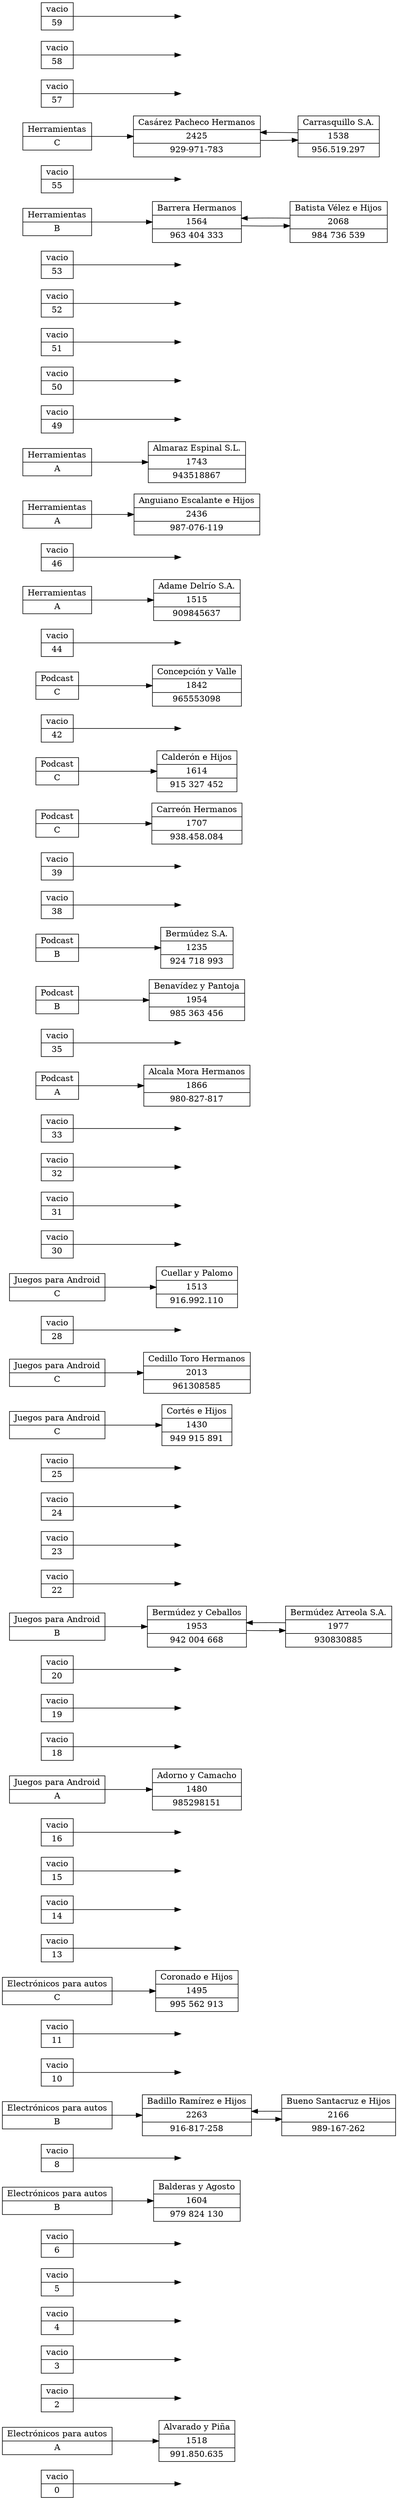 digraph G{
rankdir= "LR"
node[shape=record];
node0[label="vacio | 0 "]; 
 node0v[label=" ", color="white"] 
node0->node0v; 
node1[label="Electrónicos para autos|A "]; 
 node0xc00011b810[label="Alvarado y Piña|1518|991.850.635 "]; 
 node1->node0xc00011b810; 
node2[label="vacio | 2 "]; 
 node2v[label=" ", color="white"] 
node2->node2v; 
node3[label="vacio | 3 "]; 
 node3v[label=" ", color="white"] 
node3->node3v; 
node4[label="vacio | 4 "]; 
 node4v[label=" ", color="white"] 
node4->node4v; 
node5[label="vacio | 5 "]; 
 node5v[label=" ", color="white"] 
node5->node5v; 
node6[label="vacio | 6 "]; 
 node6v[label=" ", color="white"] 
node6->node6v; 
node7[label="Electrónicos para autos|B "]; 
 node0xc00011bb20[label="Balderas y Agosto|1604|979 824 130 "]; 
 node7->node0xc00011bb20; 
node8[label="vacio | 8 "]; 
 node8v[label=" ", color="white"] 
node8->node8v; 
node9[label="Electrónicos para autos|B "]; 
 node0xc00011bab0[label="Badillo Ramírez e Hijos|2263|916-817-258 "]; 
 node0xc00011bb90[label="Bueno Santacruz e Hijos|2166|989-167-262 "]; 
 node0xc00011bab0->node0xc00011bb90; 
node0xc00011bb90->node0xc00011bab0; 
node9->node0xc00011bab0; 
node10[label="vacio | 10 "]; 
 node10v[label=" ", color="white"] 
node10->node10v; 
node11[label="vacio | 11 "]; 
 node11v[label=" ", color="white"] 
node11->node11v; 
node12[label="Electrónicos para autos|C "]; 
 node0xc00011bea0[label="Coronado e Hijos|1495|995 562 913 "]; 
 node12->node0xc00011bea0; 
node13[label="vacio | 13 "]; 
 node13v[label=" ", color="white"] 
node13->node13v; 
node14[label="vacio | 14 "]; 
 node14v[label=" ", color="white"] 
node14->node14v; 
node15[label="vacio | 15 "]; 
 node15v[label=" ", color="white"] 
node15->node15v; 
node16[label="vacio | 16 "]; 
 node16v[label=" ", color="white"] 
node16->node16v; 
node17[label="Juegos para Android|A "]; 
 node0xc00011b880[label="Adorno y Camacho|1480|985298151 "]; 
 node17->node0xc00011b880; 
node18[label="vacio | 18 "]; 
 node18v[label=" ", color="white"] 
node18->node18v; 
node19[label="vacio | 19 "]; 
 node19v[label=" ", color="white"] 
node19->node19v; 
node20[label="vacio | 20 "]; 
 node20v[label=" ", color="white"] 
node20->node20v; 
node21[label="Juegos para Android|B "]; 
 node0xc00011bc00[label="Bermúdez y Ceballos|1953|942 004 668 "]; 
 node0xc00011bc70[label="Bermúdez Arreola S.A.|1977|930830885 "]; 
 node0xc00011bc00->node0xc00011bc70; 
node0xc00011bc70->node0xc00011bc00; 
node21->node0xc00011bc00; 
node22[label="vacio | 22 "]; 
 node22v[label=" ", color="white"] 
node22->node22v; 
node23[label="vacio | 23 "]; 
 node23v[label=" ", color="white"] 
node23->node23v; 
node24[label="vacio | 24 "]; 
 node24v[label=" ", color="white"] 
node24->node24v; 
node25[label="vacio | 25 "]; 
 node25v[label=" ", color="white"] 
node25->node25v; 
node26[label="Juegos para Android|C "]; 
 node0xc00016c000[label="Cortés e Hijos|1430|949 915 891 "]; 
 node26->node0xc00016c000; 
node27[label="Juegos para Android|C "]; 
 node0xc00011bf10[label="Cedillo Toro Hermanos|2013|961308585 "]; 
 node27->node0xc00011bf10; 
node28[label="vacio | 28 "]; 
 node28v[label=" ", color="white"] 
node28->node28v; 
node29[label="Juegos para Android|C "]; 
 node0xc00011bf80[label="Cuellar y Palomo|1513|916.992.110 "]; 
 node29->node0xc00011bf80; 
node30[label="vacio | 30 "]; 
 node30v[label=" ", color="white"] 
node30->node30v; 
node31[label="vacio | 31 "]; 
 node31v[label=" ", color="white"] 
node31->node31v; 
node32[label="vacio | 32 "]; 
 node32v[label=" ", color="white"] 
node32->node32v; 
node33[label="vacio | 33 "]; 
 node33v[label=" ", color="white"] 
node33->node33v; 
node34[label="Podcast|A "]; 
 node0xc00011b8f0[label="Alcala Mora Hermanos|1866|980-827-817 "]; 
 node34->node0xc00011b8f0; 
node35[label="vacio | 35 "]; 
 node35v[label=" ", color="white"] 
node35->node35v; 
node36[label="Podcast|B "]; 
 node0xc00011bd50[label="Benavídez y Pantoja|1954|985 363 456 "]; 
 node36->node0xc00011bd50; 
node37[label="Podcast|B "]; 
 node0xc00011bce0[label="Bermúdez S.A.|1235|924 718 993 "]; 
 node37->node0xc00011bce0; 
node38[label="vacio | 38 "]; 
 node38v[label=" ", color="white"] 
node38->node38v; 
node39[label="vacio | 39 "]; 
 node39v[label=" ", color="white"] 
node39->node39v; 
node40[label="Podcast|C "]; 
 node0xc00016c070[label="Carreón Hermanos|1707|938.458.084 "]; 
 node40->node0xc00016c070; 
node41[label="Podcast|C "]; 
 node0xc00016c150[label="Calderón e Hijos|1614|915 327 452 "]; 
 node41->node0xc00016c150; 
node42[label="vacio | 42 "]; 
 node42v[label=" ", color="white"] 
node42->node42v; 
node43[label="Podcast|C "]; 
 node0xc00016c0e0[label="Concepción y Valle|1842|965553098 "]; 
 node43->node0xc00016c0e0; 
node44[label="vacio | 44 "]; 
 node44v[label=" ", color="white"] 
node44->node44v; 
node45[label="Herramientas|A "]; 
 node0xc00011ba40[label="Adame Delrío S.A.|1515|909845637 "]; 
 node45->node0xc00011ba40; 
node46[label="vacio | 46 "]; 
 node46v[label=" ", color="white"] 
node46->node46v; 
node47[label="Herramientas|A "]; 
 node0xc00011b960[label="Anguiano Escalante e Hijos|2436|987-076-119 "]; 
 node47->node0xc00011b960; 
node48[label="Herramientas|A "]; 
 node0xc00011b9d0[label="Almaraz Espinal S.L.|1743|943518867 "]; 
 node48->node0xc00011b9d0; 
node49[label="vacio | 49 "]; 
 node49v[label=" ", color="white"] 
node49->node49v; 
node50[label="vacio | 50 "]; 
 node50v[label=" ", color="white"] 
node50->node50v; 
node51[label="vacio | 51 "]; 
 node51v[label=" ", color="white"] 
node51->node51v; 
node52[label="vacio | 52 "]; 
 node52v[label=" ", color="white"] 
node52->node52v; 
node53[label="vacio | 53 "]; 
 node53v[label=" ", color="white"] 
node53->node53v; 
node54[label="Herramientas|B "]; 
 node0xc00011bdc0[label="Barrera Hermanos|1564|963 404 333 "]; 
 node0xc00011be30[label="Batista Vélez e Hijos|2068|984 736 539 "]; 
 node0xc00011bdc0->node0xc00011be30; 
node0xc00011be30->node0xc00011bdc0; 
node54->node0xc00011bdc0; 
node55[label="vacio | 55 "]; 
 node55v[label=" ", color="white"] 
node55->node55v; 
node56[label="Herramientas|C "]; 
 node0xc00016c1c0[label="Casárez Pacheco Hermanos|2425|929-971-783 "]; 
 node0xc00016c230[label="Carrasquillo S.A.|1538|956.519.297 "]; 
 node0xc00016c1c0->node0xc00016c230; 
node0xc00016c230->node0xc00016c1c0; 
node56->node0xc00016c1c0; 
node57[label="vacio | 57 "]; 
 node57v[label=" ", color="white"] 
node57->node57v; 
node58[label="vacio | 58 "]; 
 node58v[label=" ", color="white"] 
node58->node58v; 
node59[label="vacio | 59 "]; 
 node59v[label=" ", color="white"] 
node59->node59v; 
} 
